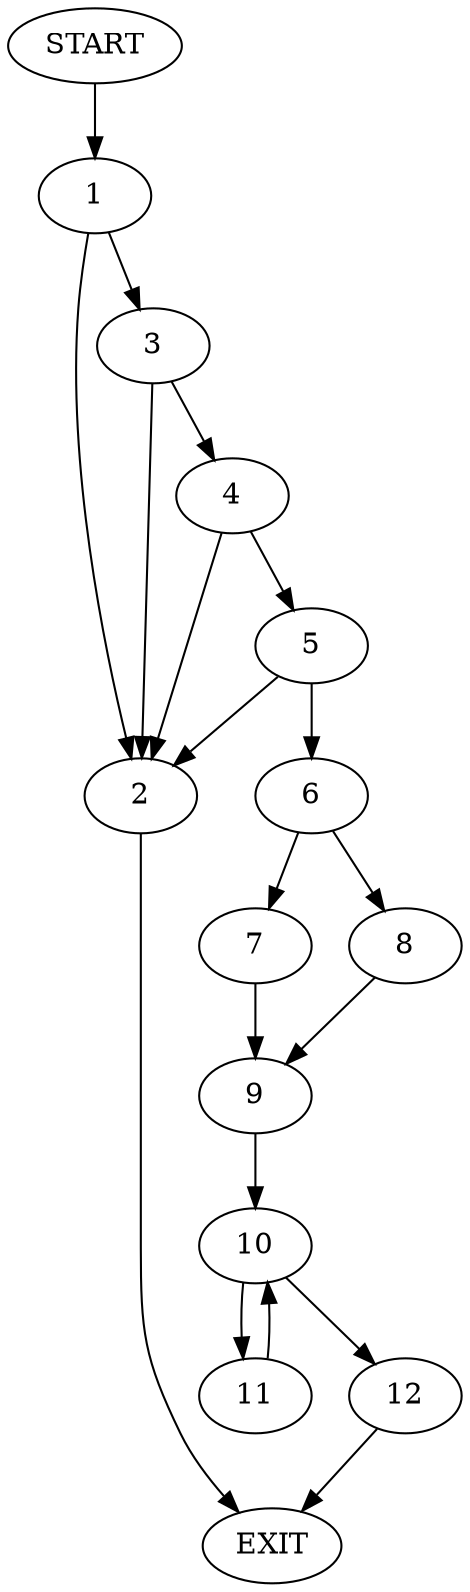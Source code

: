 digraph {
0 [label="START"]
13 [label="EXIT"]
0 -> 1
1 -> 2
1 -> 3
2 -> 13
3 -> 2
3 -> 4
4 -> 2
4 -> 5
5 -> 2
5 -> 6
6 -> 7
6 -> 8
7 -> 9
8 -> 9
9 -> 10
10 -> 11
10 -> 12
12 -> 13
11 -> 10
}
